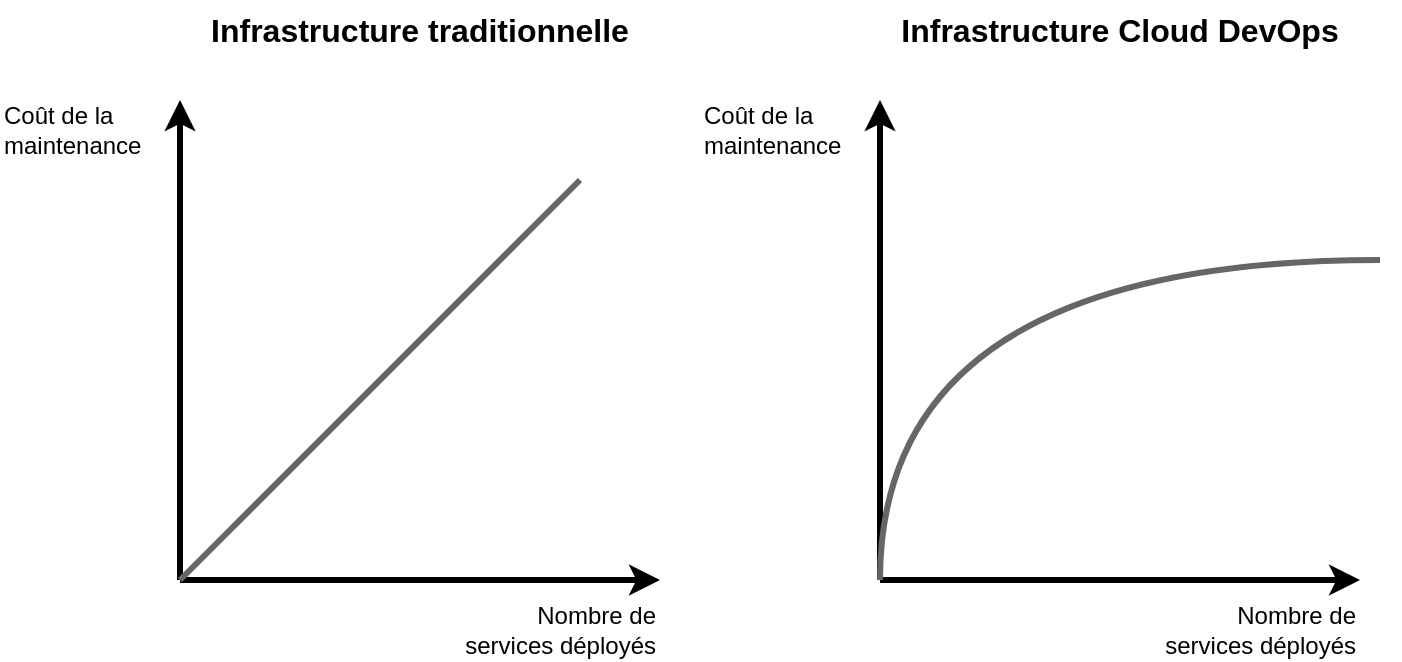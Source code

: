 <mxfile version="20.8.10" type="device"><diagram name="Page-1" id="7lapAw0UiWbNZc5b0VE7"><mxGraphModel dx="1219" dy="769" grid="1" gridSize="10" guides="1" tooltips="1" connect="1" arrows="1" fold="1" page="1" pageScale="1" pageWidth="827" pageHeight="1169" math="0" shadow="0"><root><mxCell id="0"/><mxCell id="1" parent="0"/><mxCell id="WbcOGSZHFLPcdolpCgxe-1" value="" style="endArrow=classic;html=1;rounded=0;strokeWidth=3;" edge="1" parent="1"><mxGeometry width="50" height="50" relative="1" as="geometry"><mxPoint x="120" y="320" as="sourcePoint"/><mxPoint x="120" y="80" as="targetPoint"/></mxGeometry></mxCell><mxCell id="WbcOGSZHFLPcdolpCgxe-2" value="" style="endArrow=classic;html=1;rounded=0;strokeWidth=3;" edge="1" parent="1"><mxGeometry width="50" height="50" relative="1" as="geometry"><mxPoint x="120" y="320" as="sourcePoint"/><mxPoint x="360" y="320" as="targetPoint"/></mxGeometry></mxCell><mxCell id="WbcOGSZHFLPcdolpCgxe-3" value="Coût de la maintenance" style="text;html=1;strokeColor=none;fillColor=none;align=left;verticalAlign=middle;whiteSpace=wrap;rounded=0;" vertex="1" parent="1"><mxGeometry x="30" y="80" width="80" height="30" as="geometry"/></mxCell><mxCell id="WbcOGSZHFLPcdolpCgxe-4" value="Nombre de services déployés" style="text;html=1;strokeColor=none;fillColor=none;align=right;verticalAlign=middle;whiteSpace=wrap;rounded=0;" vertex="1" parent="1"><mxGeometry x="260" y="330" width="100" height="30" as="geometry"/></mxCell><mxCell id="WbcOGSZHFLPcdolpCgxe-5" value="" style="endArrow=none;html=1;rounded=0;strokeWidth=3;fillColor=#f5f5f5;strokeColor=#666666;" edge="1" parent="1"><mxGeometry width="50" height="50" relative="1" as="geometry"><mxPoint x="120" y="320" as="sourcePoint"/><mxPoint x="320" y="120" as="targetPoint"/></mxGeometry></mxCell><mxCell id="WbcOGSZHFLPcdolpCgxe-7" value="Infrastructure traditionnelle" style="text;html=1;strokeColor=none;fillColor=none;align=center;verticalAlign=middle;whiteSpace=wrap;rounded=0;fontSize=16;fontStyle=1" vertex="1" parent="1"><mxGeometry x="100" y="30" width="280" height="30" as="geometry"/></mxCell><mxCell id="WbcOGSZHFLPcdolpCgxe-9" value="" style="endArrow=classic;html=1;rounded=0;strokeWidth=3;" edge="1" parent="1"><mxGeometry width="50" height="50" relative="1" as="geometry"><mxPoint x="470" y="320" as="sourcePoint"/><mxPoint x="470" y="80" as="targetPoint"/></mxGeometry></mxCell><mxCell id="WbcOGSZHFLPcdolpCgxe-10" value="" style="endArrow=classic;html=1;rounded=0;strokeWidth=3;" edge="1" parent="1"><mxGeometry width="50" height="50" relative="1" as="geometry"><mxPoint x="470" y="320" as="sourcePoint"/><mxPoint x="710" y="320" as="targetPoint"/></mxGeometry></mxCell><mxCell id="WbcOGSZHFLPcdolpCgxe-11" value="Coût de la maintenance" style="text;html=1;strokeColor=none;fillColor=none;align=left;verticalAlign=middle;whiteSpace=wrap;rounded=0;" vertex="1" parent="1"><mxGeometry x="380" y="80" width="80" height="30" as="geometry"/></mxCell><mxCell id="WbcOGSZHFLPcdolpCgxe-12" value="Nombre de services déployés" style="text;html=1;strokeColor=none;fillColor=none;align=right;verticalAlign=middle;whiteSpace=wrap;rounded=0;" vertex="1" parent="1"><mxGeometry x="610" y="330" width="100" height="30" as="geometry"/></mxCell><mxCell id="WbcOGSZHFLPcdolpCgxe-13" value="" style="endArrow=none;html=1;rounded=0;strokeWidth=3;fillColor=#f5f5f5;strokeColor=#666666;edgeStyle=orthogonalEdgeStyle;curved=1;" edge="1" parent="1"><mxGeometry width="50" height="50" relative="1" as="geometry"><mxPoint x="470" y="320" as="sourcePoint"/><mxPoint x="720" y="160" as="targetPoint"/><Array as="points"><mxPoint x="470" y="160"/></Array></mxGeometry></mxCell><mxCell id="WbcOGSZHFLPcdolpCgxe-14" value="Infrastructure Cloud DevOps" style="text;html=1;strokeColor=none;fillColor=none;align=center;verticalAlign=middle;whiteSpace=wrap;rounded=0;fontSize=16;fontStyle=1" vertex="1" parent="1"><mxGeometry x="450" y="30" width="280" height="30" as="geometry"/></mxCell></root></mxGraphModel></diagram></mxfile>